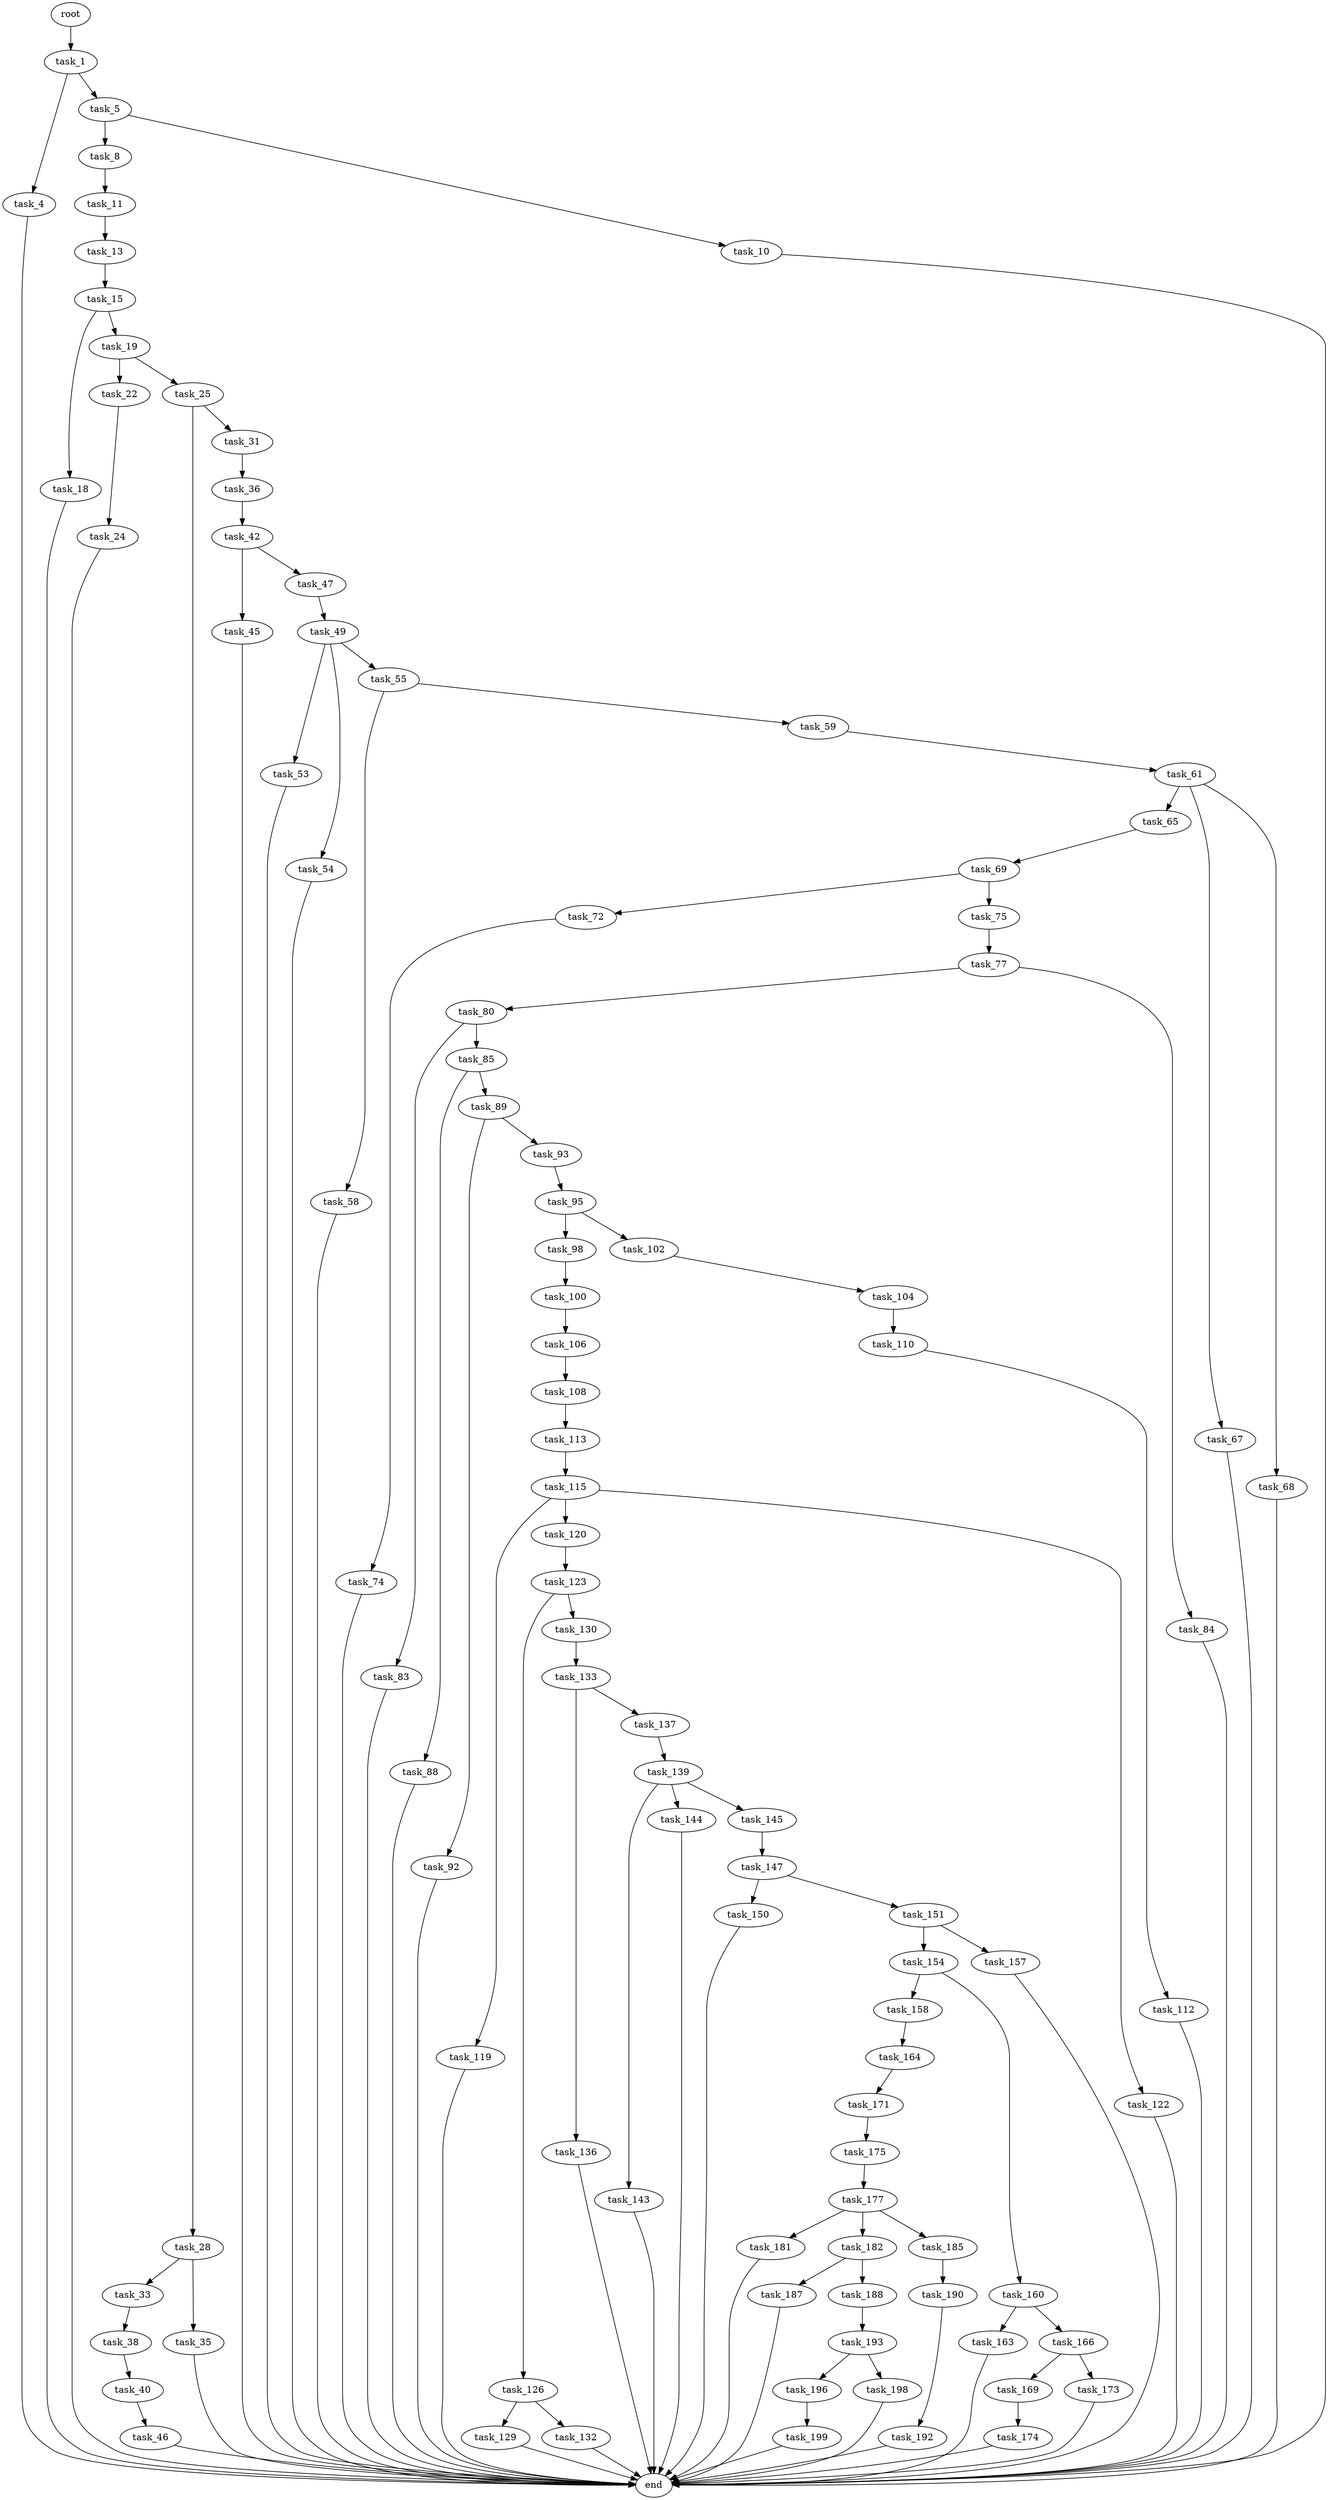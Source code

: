 digraph G {
  root [size="0.000000"];
  task_1 [size="274045326932.000000"];
  task_4 [size="82461922848.000000"];
  task_5 [size="14006621650.000000"];
  end [size="0.000000"];
  task_8 [size="549755813888.000000"];
  task_10 [size="28991029248.000000"];
  task_11 [size="865032141597.000000"];
  task_13 [size="10292957295.000000"];
  task_15 [size="782757789696.000000"];
  task_18 [size="387957222569.000000"];
  task_19 [size="134217728000.000000"];
  task_22 [size="19787484386.000000"];
  task_25 [size="28991029248.000000"];
  task_24 [size="43899661626.000000"];
  task_28 [size="62277307620.000000"];
  task_31 [size="173122112604.000000"];
  task_33 [size="305357843759.000000"];
  task_35 [size="465729207724.000000"];
  task_36 [size="4044197771.000000"];
  task_38 [size="169974261432.000000"];
  task_42 [size="12692040867.000000"];
  task_40 [size="549755813888.000000"];
  task_46 [size="181418357088.000000"];
  task_45 [size="3967441508.000000"];
  task_47 [size="1073741824000.000000"];
  task_49 [size="20161685124.000000"];
  task_53 [size="782757789696.000000"];
  task_54 [size="1360538300616.000000"];
  task_55 [size="21270866334.000000"];
  task_58 [size="782757789696.000000"];
  task_59 [size="981026951765.000000"];
  task_61 [size="68719476736.000000"];
  task_65 [size="28991029248.000000"];
  task_67 [size="741981322368.000000"];
  task_68 [size="121626420645.000000"];
  task_69 [size="439262200184.000000"];
  task_72 [size="7054765618.000000"];
  task_75 [size="782757789696.000000"];
  task_74 [size="7200489136.000000"];
  task_77 [size="17783155022.000000"];
  task_80 [size="845916960584.000000"];
  task_84 [size="423804856488.000000"];
  task_83 [size="1822481409.000000"];
  task_85 [size="28991029248.000000"];
  task_88 [size="1374877113297.000000"];
  task_89 [size="1073741824000.000000"];
  task_92 [size="55581064210.000000"];
  task_93 [size="600038789272.000000"];
  task_95 [size="5677198860.000000"];
  task_98 [size="10487523499.000000"];
  task_102 [size="68719476736.000000"];
  task_100 [size="28991029248.000000"];
  task_106 [size="231928233984.000000"];
  task_104 [size="24624129466.000000"];
  task_110 [size="2168819979.000000"];
  task_108 [size="142436437237.000000"];
  task_113 [size="549755813888.000000"];
  task_112 [size="7508837351.000000"];
  task_115 [size="7424797430.000000"];
  task_119 [size="23314699226.000000"];
  task_120 [size="653507312431.000000"];
  task_122 [size="263953249056.000000"];
  task_123 [size="9573215283.000000"];
  task_126 [size="304884926645.000000"];
  task_130 [size="68719476736.000000"];
  task_129 [size="231928233984.000000"];
  task_132 [size="100529022594.000000"];
  task_133 [size="68719476736.000000"];
  task_136 [size="18363771683.000000"];
  task_137 [size="1389121195.000000"];
  task_139 [size="782757789696.000000"];
  task_143 [size="11143343110.000000"];
  task_144 [size="442456632797.000000"];
  task_145 [size="782757789696.000000"];
  task_147 [size="368293445632.000000"];
  task_150 [size="13900705786.000000"];
  task_151 [size="68719476736.000000"];
  task_154 [size="68719476736.000000"];
  task_157 [size="1728425348.000000"];
  task_158 [size="231928233984.000000"];
  task_160 [size="114859890031.000000"];
  task_164 [size="67449480128.000000"];
  task_163 [size="10713867859.000000"];
  task_166 [size="28991029248.000000"];
  task_171 [size="231928233984.000000"];
  task_169 [size="5925761602.000000"];
  task_173 [size="205747216944.000000"];
  task_174 [size="9813531627.000000"];
  task_175 [size="379987812.000000"];
  task_177 [size="782757789696.000000"];
  task_181 [size="1965553178.000000"];
  task_182 [size="1073741824000.000000"];
  task_185 [size="549755813888.000000"];
  task_187 [size="231928233984.000000"];
  task_188 [size="839054733010.000000"];
  task_190 [size="275940822953.000000"];
  task_193 [size="28730430126.000000"];
  task_192 [size="231928233984.000000"];
  task_196 [size="368293445632.000000"];
  task_198 [size="68719476736.000000"];
  task_199 [size="1177184594.000000"];

  root -> task_1 [size="1.000000"];
  task_1 -> task_4 [size="536870912.000000"];
  task_1 -> task_5 [size="536870912.000000"];
  task_4 -> end [size="1.000000"];
  task_5 -> task_8 [size="301989888.000000"];
  task_5 -> task_10 [size="301989888.000000"];
  task_8 -> task_11 [size="536870912.000000"];
  task_10 -> end [size="1.000000"];
  task_11 -> task_13 [size="679477248.000000"];
  task_13 -> task_15 [size="411041792.000000"];
  task_15 -> task_18 [size="679477248.000000"];
  task_15 -> task_19 [size="679477248.000000"];
  task_18 -> end [size="1.000000"];
  task_19 -> task_22 [size="209715200.000000"];
  task_19 -> task_25 [size="209715200.000000"];
  task_22 -> task_24 [size="411041792.000000"];
  task_25 -> task_28 [size="75497472.000000"];
  task_25 -> task_31 [size="75497472.000000"];
  task_24 -> end [size="1.000000"];
  task_28 -> task_33 [size="134217728.000000"];
  task_28 -> task_35 [size="134217728.000000"];
  task_31 -> task_36 [size="209715200.000000"];
  task_33 -> task_38 [size="209715200.000000"];
  task_35 -> end [size="1.000000"];
  task_36 -> task_42 [size="75497472.000000"];
  task_38 -> task_40 [size="134217728.000000"];
  task_42 -> task_45 [size="33554432.000000"];
  task_42 -> task_47 [size="33554432.000000"];
  task_40 -> task_46 [size="536870912.000000"];
  task_46 -> end [size="1.000000"];
  task_45 -> end [size="1.000000"];
  task_47 -> task_49 [size="838860800.000000"];
  task_49 -> task_53 [size="411041792.000000"];
  task_49 -> task_54 [size="411041792.000000"];
  task_49 -> task_55 [size="411041792.000000"];
  task_53 -> end [size="1.000000"];
  task_54 -> end [size="1.000000"];
  task_55 -> task_58 [size="33554432.000000"];
  task_55 -> task_59 [size="33554432.000000"];
  task_58 -> end [size="1.000000"];
  task_59 -> task_61 [size="838860800.000000"];
  task_61 -> task_65 [size="134217728.000000"];
  task_61 -> task_67 [size="134217728.000000"];
  task_61 -> task_68 [size="134217728.000000"];
  task_65 -> task_69 [size="75497472.000000"];
  task_67 -> end [size="1.000000"];
  task_68 -> end [size="1.000000"];
  task_69 -> task_72 [size="301989888.000000"];
  task_69 -> task_75 [size="301989888.000000"];
  task_72 -> task_74 [size="411041792.000000"];
  task_75 -> task_77 [size="679477248.000000"];
  task_74 -> end [size="1.000000"];
  task_77 -> task_80 [size="411041792.000000"];
  task_77 -> task_84 [size="411041792.000000"];
  task_80 -> task_83 [size="838860800.000000"];
  task_80 -> task_85 [size="838860800.000000"];
  task_84 -> end [size="1.000000"];
  task_83 -> end [size="1.000000"];
  task_85 -> task_88 [size="75497472.000000"];
  task_85 -> task_89 [size="75497472.000000"];
  task_88 -> end [size="1.000000"];
  task_89 -> task_92 [size="838860800.000000"];
  task_89 -> task_93 [size="838860800.000000"];
  task_92 -> end [size="1.000000"];
  task_93 -> task_95 [size="536870912.000000"];
  task_95 -> task_98 [size="134217728.000000"];
  task_95 -> task_102 [size="134217728.000000"];
  task_98 -> task_100 [size="411041792.000000"];
  task_102 -> task_104 [size="134217728.000000"];
  task_100 -> task_106 [size="75497472.000000"];
  task_106 -> task_108 [size="301989888.000000"];
  task_104 -> task_110 [size="411041792.000000"];
  task_110 -> task_112 [size="75497472.000000"];
  task_108 -> task_113 [size="301989888.000000"];
  task_113 -> task_115 [size="536870912.000000"];
  task_112 -> end [size="1.000000"];
  task_115 -> task_119 [size="134217728.000000"];
  task_115 -> task_120 [size="134217728.000000"];
  task_115 -> task_122 [size="134217728.000000"];
  task_119 -> end [size="1.000000"];
  task_120 -> task_123 [size="679477248.000000"];
  task_122 -> end [size="1.000000"];
  task_123 -> task_126 [size="679477248.000000"];
  task_123 -> task_130 [size="679477248.000000"];
  task_126 -> task_129 [size="411041792.000000"];
  task_126 -> task_132 [size="411041792.000000"];
  task_130 -> task_133 [size="134217728.000000"];
  task_129 -> end [size="1.000000"];
  task_132 -> end [size="1.000000"];
  task_133 -> task_136 [size="134217728.000000"];
  task_133 -> task_137 [size="134217728.000000"];
  task_136 -> end [size="1.000000"];
  task_137 -> task_139 [size="33554432.000000"];
  task_139 -> task_143 [size="679477248.000000"];
  task_139 -> task_144 [size="679477248.000000"];
  task_139 -> task_145 [size="679477248.000000"];
  task_143 -> end [size="1.000000"];
  task_144 -> end [size="1.000000"];
  task_145 -> task_147 [size="679477248.000000"];
  task_147 -> task_150 [size="411041792.000000"];
  task_147 -> task_151 [size="411041792.000000"];
  task_150 -> end [size="1.000000"];
  task_151 -> task_154 [size="134217728.000000"];
  task_151 -> task_157 [size="134217728.000000"];
  task_154 -> task_158 [size="134217728.000000"];
  task_154 -> task_160 [size="134217728.000000"];
  task_157 -> end [size="1.000000"];
  task_158 -> task_164 [size="301989888.000000"];
  task_160 -> task_163 [size="209715200.000000"];
  task_160 -> task_166 [size="209715200.000000"];
  task_164 -> task_171 [size="75497472.000000"];
  task_163 -> end [size="1.000000"];
  task_166 -> task_169 [size="75497472.000000"];
  task_166 -> task_173 [size="75497472.000000"];
  task_171 -> task_175 [size="301989888.000000"];
  task_169 -> task_174 [size="134217728.000000"];
  task_173 -> end [size="1.000000"];
  task_174 -> end [size="1.000000"];
  task_175 -> task_177 [size="33554432.000000"];
  task_177 -> task_181 [size="679477248.000000"];
  task_177 -> task_182 [size="679477248.000000"];
  task_177 -> task_185 [size="679477248.000000"];
  task_181 -> end [size="1.000000"];
  task_182 -> task_187 [size="838860800.000000"];
  task_182 -> task_188 [size="838860800.000000"];
  task_185 -> task_190 [size="536870912.000000"];
  task_187 -> end [size="1.000000"];
  task_188 -> task_193 [size="838860800.000000"];
  task_190 -> task_192 [size="209715200.000000"];
  task_193 -> task_196 [size="679477248.000000"];
  task_193 -> task_198 [size="679477248.000000"];
  task_192 -> end [size="1.000000"];
  task_196 -> task_199 [size="411041792.000000"];
  task_198 -> end [size="1.000000"];
  task_199 -> end [size="1.000000"];
}
